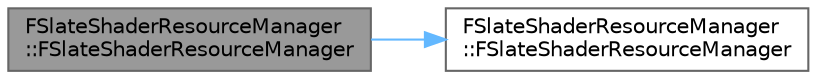 digraph "FSlateShaderResourceManager::FSlateShaderResourceManager"
{
 // INTERACTIVE_SVG=YES
 // LATEX_PDF_SIZE
  bgcolor="transparent";
  edge [fontname=Helvetica,fontsize=10,labelfontname=Helvetica,labelfontsize=10];
  node [fontname=Helvetica,fontsize=10,shape=box,height=0.2,width=0.4];
  rankdir="LR";
  Node1 [id="Node000001",label="FSlateShaderResourceManager\l::FSlateShaderResourceManager",height=0.2,width=0.4,color="gray40", fillcolor="grey60", style="filled", fontcolor="black",tooltip=" "];
  Node1 -> Node2 [id="edge1_Node000001_Node000002",color="steelblue1",style="solid",tooltip=" "];
  Node2 [id="Node000002",label="FSlateShaderResourceManager\l::FSlateShaderResourceManager",height=0.2,width=0.4,color="grey40", fillcolor="white", style="filled",URL="$d2/dee/classFSlateShaderResourceManager.html#a56c6e4598272b23c5ac8c9049a81e0cd",tooltip=" "];
}
